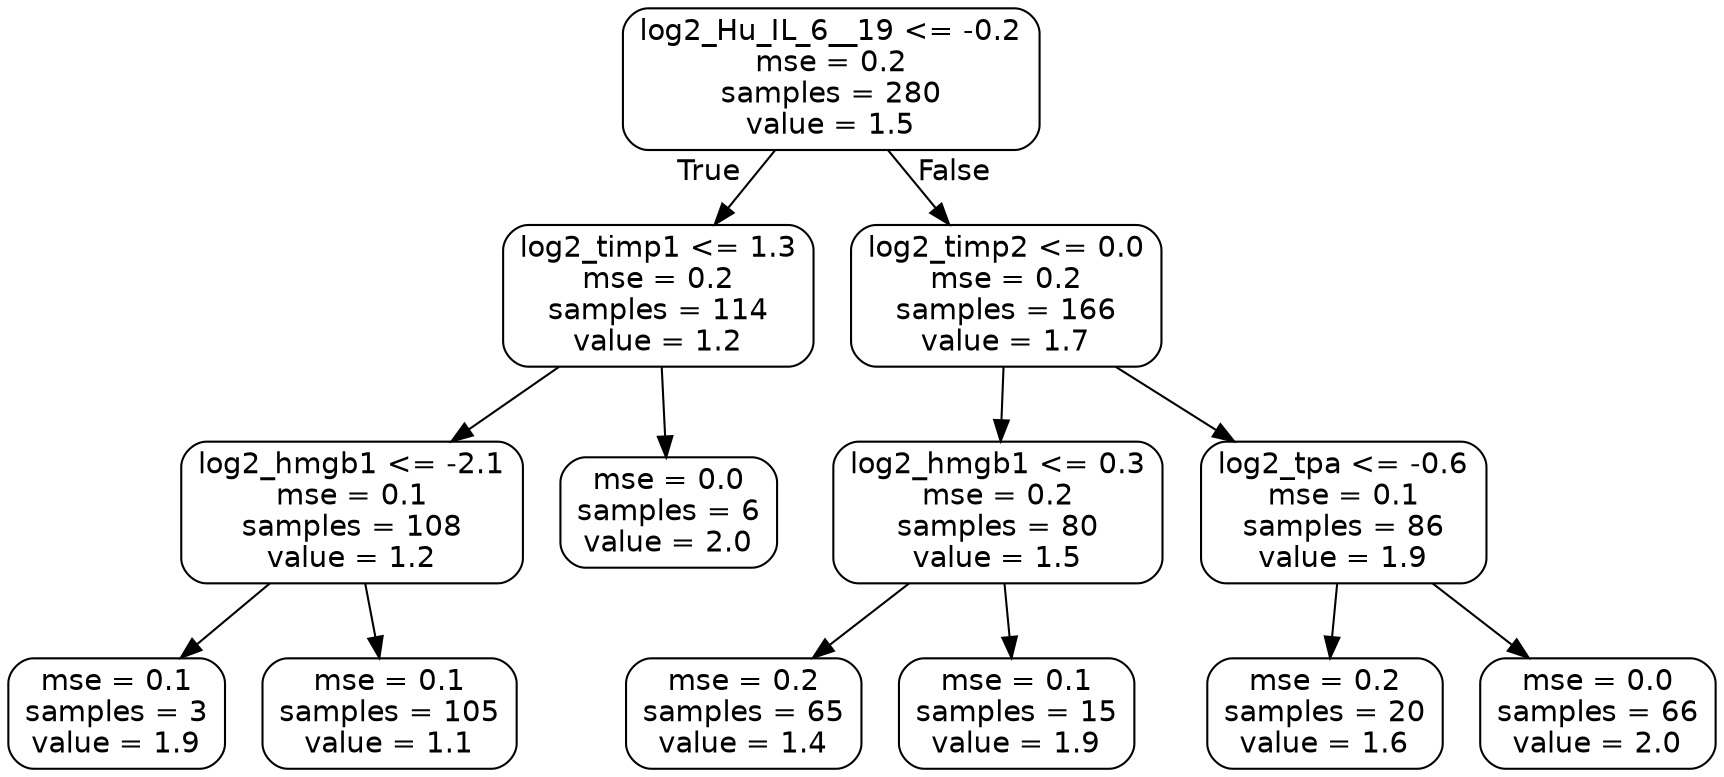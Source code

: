 digraph Tree {
node [shape=box, style="rounded", color="black", fontname=helvetica] ;
edge [fontname=helvetica] ;
0 [label="log2_Hu_IL_6__19 <= -0.2\nmse = 0.2\nsamples = 280\nvalue = 1.5"] ;
1 [label="log2_timp1 <= 1.3\nmse = 0.2\nsamples = 114\nvalue = 1.2"] ;
0 -> 1 [labeldistance=2.5, labelangle=45, headlabel="True"] ;
2 [label="log2_hmgb1 <= -2.1\nmse = 0.1\nsamples = 108\nvalue = 1.2"] ;
1 -> 2 ;
3 [label="mse = 0.1\nsamples = 3\nvalue = 1.9"] ;
2 -> 3 ;
4 [label="mse = 0.1\nsamples = 105\nvalue = 1.1"] ;
2 -> 4 ;
5 [label="mse = 0.0\nsamples = 6\nvalue = 2.0"] ;
1 -> 5 ;
6 [label="log2_timp2 <= 0.0\nmse = 0.2\nsamples = 166\nvalue = 1.7"] ;
0 -> 6 [labeldistance=2.5, labelangle=-45, headlabel="False"] ;
7 [label="log2_hmgb1 <= 0.3\nmse = 0.2\nsamples = 80\nvalue = 1.5"] ;
6 -> 7 ;
8 [label="mse = 0.2\nsamples = 65\nvalue = 1.4"] ;
7 -> 8 ;
9 [label="mse = 0.1\nsamples = 15\nvalue = 1.9"] ;
7 -> 9 ;
10 [label="log2_tpa <= -0.6\nmse = 0.1\nsamples = 86\nvalue = 1.9"] ;
6 -> 10 ;
11 [label="mse = 0.2\nsamples = 20\nvalue = 1.6"] ;
10 -> 11 ;
12 [label="mse = 0.0\nsamples = 66\nvalue = 2.0"] ;
10 -> 12 ;
}